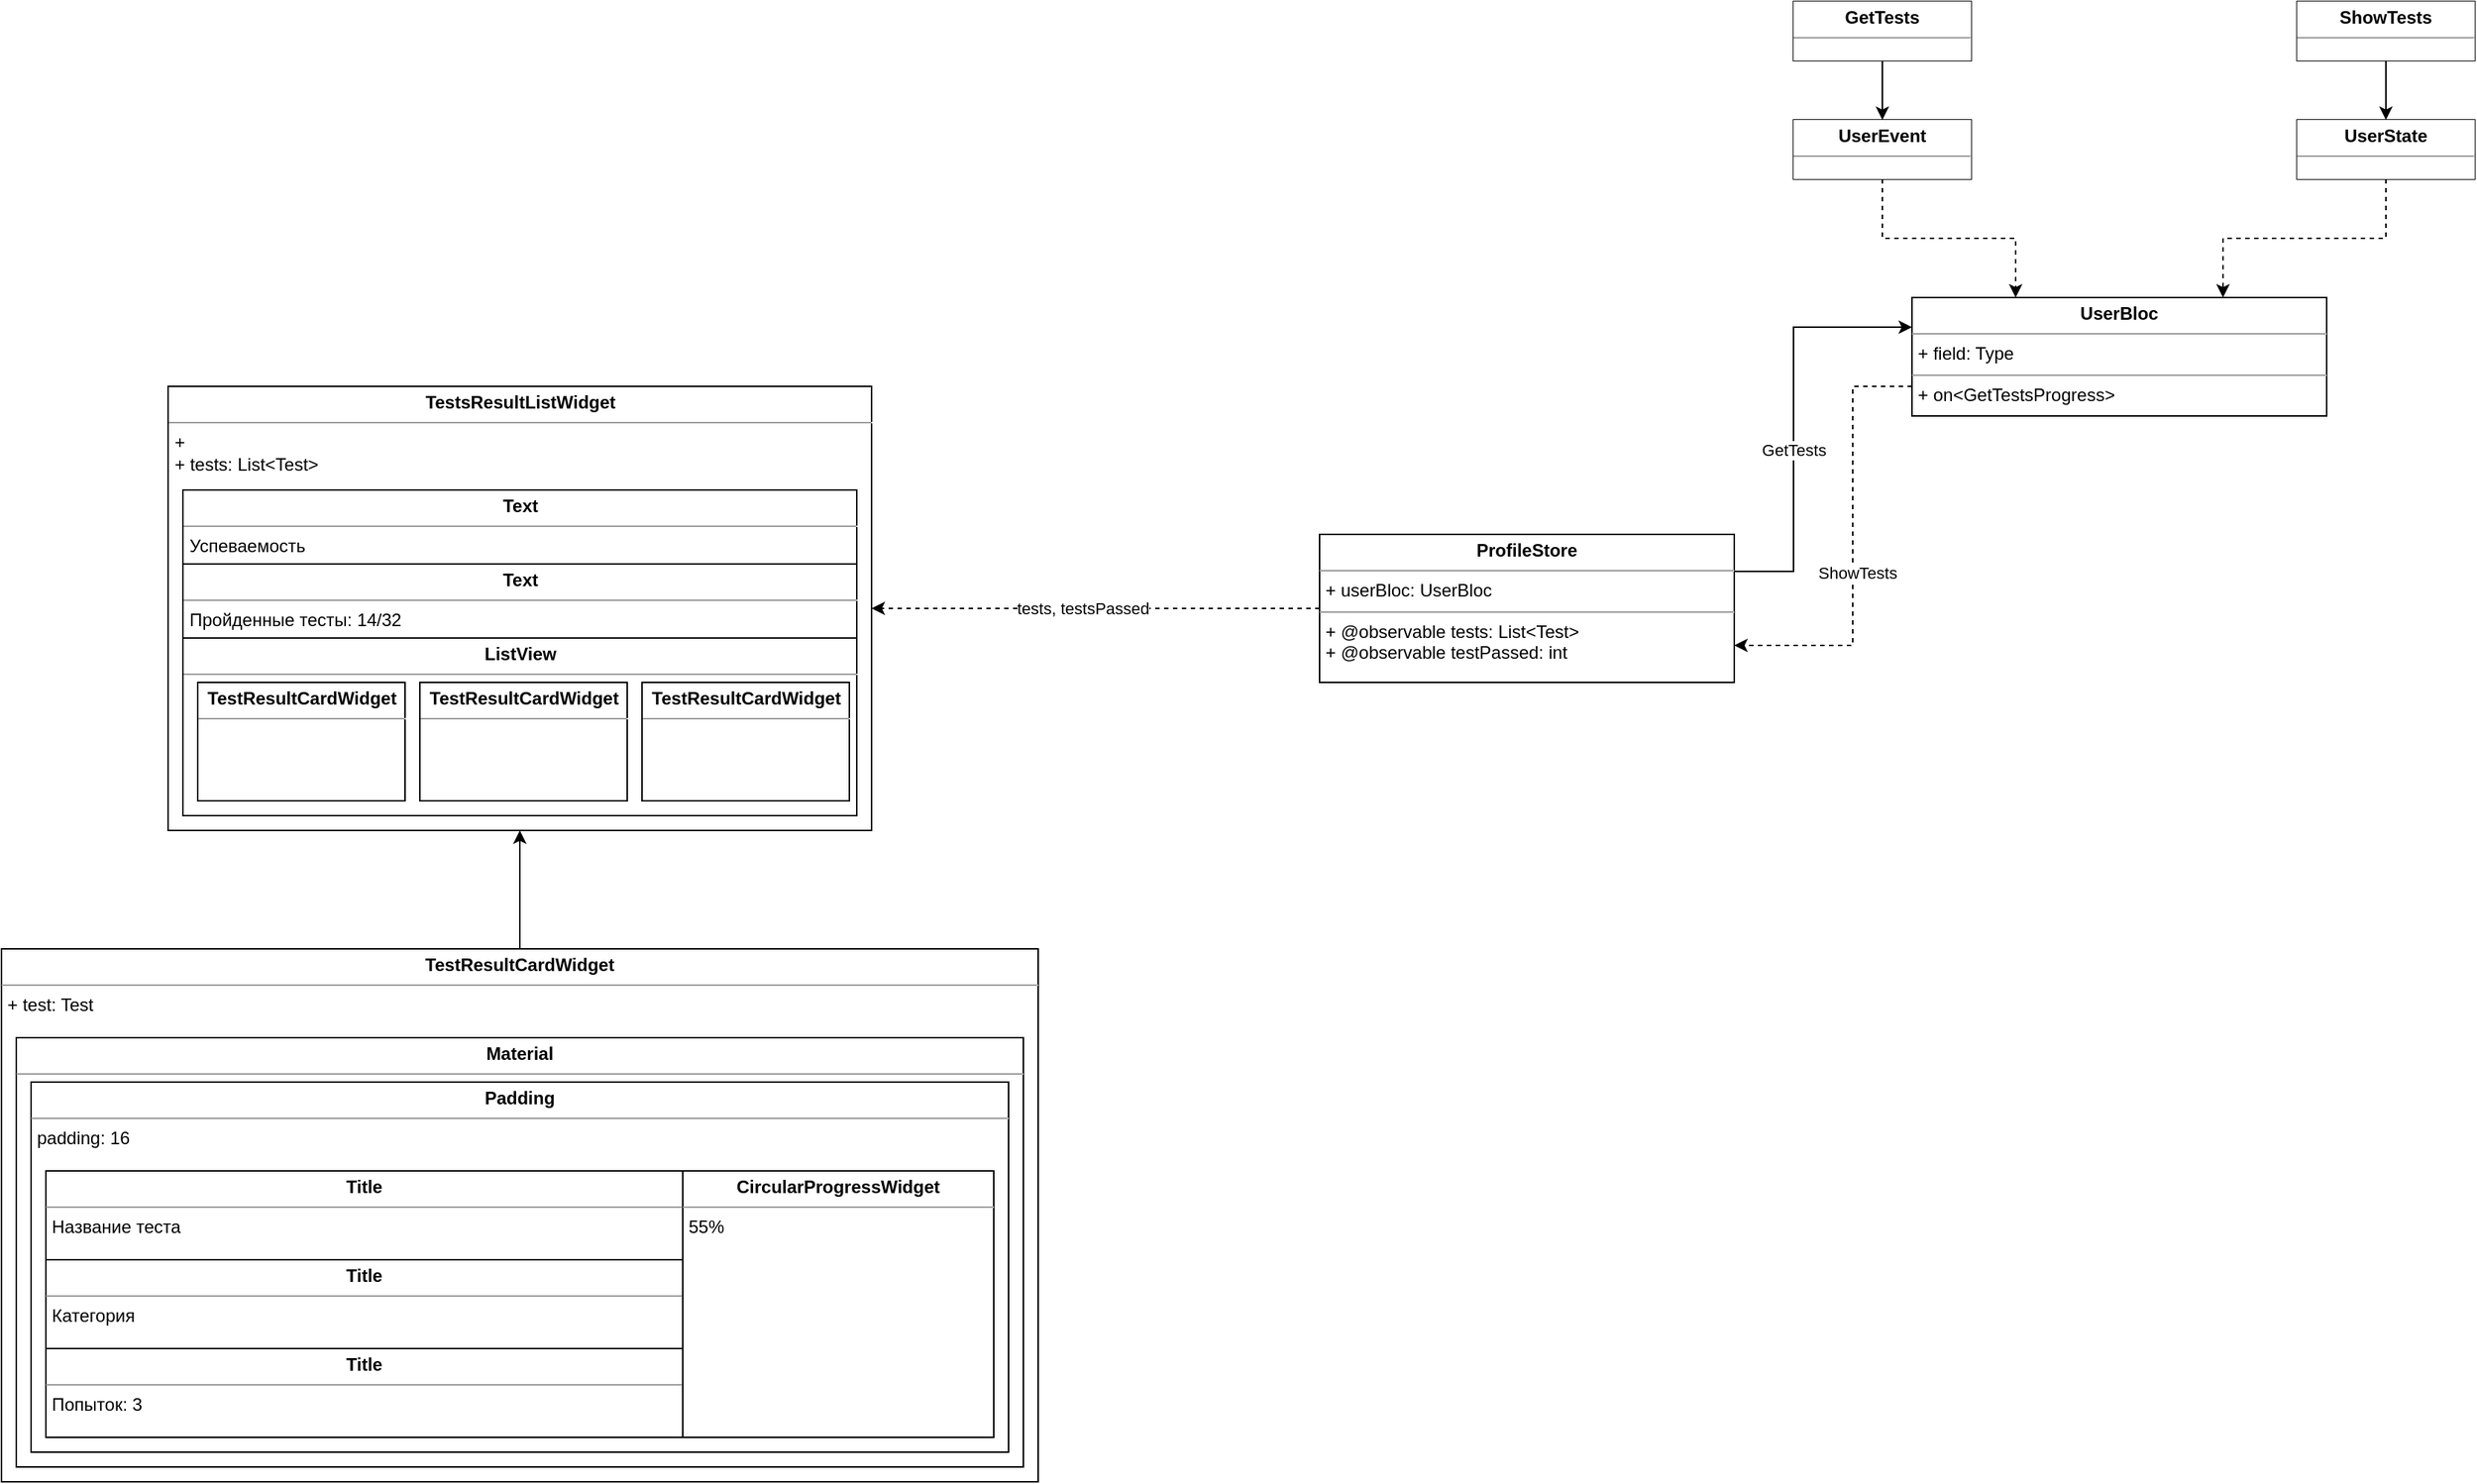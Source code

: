 <mxfile version="15.7.3" type="github">
  <diagram id="xYR68J1s75E41UTsU3Sb" name="Page-1">
    <mxGraphModel dx="4070" dy="2387" grid="1" gridSize="10" guides="1" tooltips="1" connect="1" arrows="1" fold="1" page="1" pageScale="1" pageWidth="850" pageHeight="1100" math="0" shadow="0">
      <root>
        <mxCell id="0" />
        <mxCell id="1" parent="0" />
        <mxCell id="SkxBmFmoDoxB2sdK75sk-4" style="edgeStyle=orthogonalEdgeStyle;rounded=0;orthogonalLoop=1;jettySize=auto;html=1;exitX=0;exitY=0.75;exitDx=0;exitDy=0;entryX=1;entryY=0.75;entryDx=0;entryDy=0;dashed=1;" edge="1" parent="1" source="9o35Me_9tluS2l3f0opZ-1" target="9o35Me_9tluS2l3f0opZ-11">
          <mxGeometry relative="1" as="geometry">
            <Array as="points">
              <mxPoint x="280" y="220" />
              <mxPoint x="280" y="395" />
            </Array>
          </mxGeometry>
        </mxCell>
        <mxCell id="SkxBmFmoDoxB2sdK75sk-5" value="ShowTests" style="edgeLabel;html=1;align=center;verticalAlign=middle;resizable=0;points=[];" vertex="1" connectable="0" parent="SkxBmFmoDoxB2sdK75sk-4">
          <mxGeometry x="0.121" y="3" relative="1" as="geometry">
            <mxPoint as="offset" />
          </mxGeometry>
        </mxCell>
        <mxCell id="9o35Me_9tluS2l3f0opZ-1" value="&lt;p style=&quot;margin: 0px ; margin-top: 4px ; text-align: center&quot;&gt;&lt;b&gt;UserBloc&lt;/b&gt;&lt;/p&gt;&lt;hr size=&quot;1&quot;&gt;&lt;p style=&quot;margin: 0px ; margin-left: 4px&quot;&gt;+ field: Type&lt;/p&gt;&lt;hr size=&quot;1&quot;&gt;&lt;p style=&quot;margin: 0px ; margin-left: 4px&quot;&gt;+ on&amp;lt;GetTestsProgress&amp;gt;&lt;/p&gt;" style="verticalAlign=top;align=left;overflow=fill;fontSize=12;fontFamily=Helvetica;html=1;" parent="1" vertex="1">
          <mxGeometry x="320" y="160" width="280" height="80" as="geometry" />
        </mxCell>
        <mxCell id="9o35Me_9tluS2l3f0opZ-6" style="edgeStyle=orthogonalEdgeStyle;rounded=0;orthogonalLoop=1;jettySize=auto;html=1;exitX=0.5;exitY=1;exitDx=0;exitDy=0;entryX=0.25;entryY=0;entryDx=0;entryDy=0;dashed=1;" parent="1" source="9o35Me_9tluS2l3f0opZ-2" target="9o35Me_9tluS2l3f0opZ-1" edge="1">
          <mxGeometry relative="1" as="geometry" />
        </mxCell>
        <mxCell id="9o35Me_9tluS2l3f0opZ-2" value="&lt;p style=&quot;margin: 0px ; margin-top: 4px ; text-align: center&quot;&gt;&lt;b&gt;UserEvent&lt;/b&gt;&lt;/p&gt;&lt;hr size=&quot;1&quot;&gt;&lt;p style=&quot;margin: 0px ; margin-left: 4px&quot;&gt;&lt;br&gt;&lt;/p&gt;" style="verticalAlign=top;align=left;overflow=fill;fontSize=12;fontFamily=Helvetica;html=1;fillColor=default;strokeColor=default;fontColor=default;labelBackgroundColor=default;" parent="1" vertex="1">
          <mxGeometry x="240" y="40" width="120" height="40" as="geometry" />
        </mxCell>
        <mxCell id="9o35Me_9tluS2l3f0opZ-7" style="edgeStyle=orthogonalEdgeStyle;rounded=0;orthogonalLoop=1;jettySize=auto;html=1;exitX=0.5;exitY=1;exitDx=0;exitDy=0;entryX=0.75;entryY=0;entryDx=0;entryDy=0;dashed=1;" parent="1" source="9o35Me_9tluS2l3f0opZ-3" target="9o35Me_9tluS2l3f0opZ-1" edge="1">
          <mxGeometry relative="1" as="geometry" />
        </mxCell>
        <mxCell id="9o35Me_9tluS2l3f0opZ-3" value="&lt;p style=&quot;margin: 0px ; margin-top: 4px ; text-align: center&quot;&gt;&lt;b&gt;UserState&lt;/b&gt;&lt;/p&gt;&lt;hr size=&quot;1&quot;&gt;&lt;p style=&quot;margin: 0px ; margin-left: 4px&quot;&gt;&lt;br&gt;&lt;/p&gt;" style="verticalAlign=top;align=left;overflow=fill;fontSize=12;fontFamily=Helvetica;html=1;fillColor=default;strokeColor=default;fontColor=default;labelBackgroundColor=default;" parent="1" vertex="1">
          <mxGeometry x="580" y="40" width="120" height="40" as="geometry" />
        </mxCell>
        <mxCell id="9o35Me_9tluS2l3f0opZ-10" style="edgeStyle=orthogonalEdgeStyle;rounded=0;orthogonalLoop=1;jettySize=auto;html=1;entryX=0.5;entryY=0;entryDx=0;entryDy=0;" parent="1" source="9o35Me_9tluS2l3f0opZ-9" target="9o35Me_9tluS2l3f0opZ-2" edge="1">
          <mxGeometry relative="1" as="geometry" />
        </mxCell>
        <mxCell id="9o35Me_9tluS2l3f0opZ-9" value="&lt;p style=&quot;margin: 0px ; margin-top: 4px ; text-align: center&quot;&gt;&lt;b&gt;GetTests&lt;/b&gt;&lt;/p&gt;&lt;hr size=&quot;1&quot;&gt;&lt;p style=&quot;margin: 0px ; margin-left: 4px&quot;&gt;&lt;br&gt;&lt;/p&gt;" style="verticalAlign=top;align=left;overflow=fill;fontSize=12;fontFamily=Helvetica;html=1;fillColor=default;strokeColor=default;fontColor=default;labelBackgroundColor=default;" parent="1" vertex="1">
          <mxGeometry x="240" y="-40" width="120" height="40" as="geometry" />
        </mxCell>
        <mxCell id="9o35Me_9tluS2l3f0opZ-12" style="edgeStyle=orthogonalEdgeStyle;rounded=0;orthogonalLoop=1;jettySize=auto;html=1;entryX=0;entryY=0.25;entryDx=0;entryDy=0;exitX=1;exitY=0.25;exitDx=0;exitDy=0;" parent="1" source="9o35Me_9tluS2l3f0opZ-11" target="9o35Me_9tluS2l3f0opZ-1" edge="1">
          <mxGeometry relative="1" as="geometry">
            <Array as="points">
              <mxPoint x="240" y="345" />
              <mxPoint x="240" y="180" />
            </Array>
          </mxGeometry>
        </mxCell>
        <mxCell id="9o35Me_9tluS2l3f0opZ-13" value="GetTests" style="edgeLabel;html=1;align=center;verticalAlign=middle;resizable=0;points=[];" parent="9o35Me_9tluS2l3f0opZ-12" vertex="1" connectable="0">
          <mxGeometry x="-0.143" relative="1" as="geometry">
            <mxPoint as="offset" />
          </mxGeometry>
        </mxCell>
        <mxCell id="SkxBmFmoDoxB2sdK75sk-1" style="edgeStyle=orthogonalEdgeStyle;rounded=0;orthogonalLoop=1;jettySize=auto;html=1;exitX=0;exitY=0.5;exitDx=0;exitDy=0;entryX=1;entryY=0.5;entryDx=0;entryDy=0;dashed=1;" edge="1" parent="1" source="9o35Me_9tluS2l3f0opZ-11" target="9o35Me_9tluS2l3f0opZ-23">
          <mxGeometry relative="1" as="geometry" />
        </mxCell>
        <mxCell id="SkxBmFmoDoxB2sdK75sk-6" value="tests, testsPassed" style="edgeLabel;html=1;align=center;verticalAlign=middle;resizable=0;points=[];" vertex="1" connectable="0" parent="SkxBmFmoDoxB2sdK75sk-1">
          <mxGeometry x="0.061" relative="1" as="geometry">
            <mxPoint as="offset" />
          </mxGeometry>
        </mxCell>
        <mxCell id="9o35Me_9tluS2l3f0opZ-11" value="&lt;p style=&quot;margin: 0px ; margin-top: 4px ; text-align: center&quot;&gt;&lt;b&gt;ProfileStore&lt;/b&gt;&lt;/p&gt;&lt;hr size=&quot;1&quot;&gt;&lt;p style=&quot;margin: 0px ; margin-left: 4px&quot;&gt;+ userBloc: UserBloc&lt;/p&gt;&lt;hr size=&quot;1&quot;&gt;&lt;p style=&quot;margin: 0px ; margin-left: 4px&quot;&gt;+ @observable tests: List&amp;lt;Test&amp;gt;&lt;/p&gt;&lt;p style=&quot;margin: 0px ; margin-left: 4px&quot;&gt;+ @observable testPassed: int&lt;br&gt;&lt;/p&gt;" style="verticalAlign=top;align=left;overflow=fill;fontSize=12;fontFamily=Helvetica;html=1;" parent="1" vertex="1">
          <mxGeometry x="-80" y="320" width="280" height="100" as="geometry" />
        </mxCell>
        <mxCell id="9o35Me_9tluS2l3f0opZ-31" style="edgeStyle=orthogonalEdgeStyle;rounded=0;orthogonalLoop=1;jettySize=auto;html=1;entryX=0.5;entryY=1;entryDx=0;entryDy=0;" parent="1" source="9o35Me_9tluS2l3f0opZ-14" target="9o35Me_9tluS2l3f0opZ-23" edge="1">
          <mxGeometry relative="1" as="geometry" />
        </mxCell>
        <mxCell id="9o35Me_9tluS2l3f0opZ-14" value="&lt;p style=&quot;margin: 0px ; margin-top: 4px ; text-align: center&quot;&gt;&lt;b&gt;TestResultCardWidget&lt;/b&gt;&lt;/p&gt;&lt;hr size=&quot;1&quot;&gt;&lt;p style=&quot;margin: 0px ; margin-left: 4px&quot;&gt;+ test: Test&lt;br&gt;&lt;/p&gt;" style="verticalAlign=top;align=left;overflow=fill;fontSize=12;fontFamily=Helvetica;html=1;" parent="1" vertex="1">
          <mxGeometry x="-970" y="600" width="700" height="360" as="geometry" />
        </mxCell>
        <mxCell id="9o35Me_9tluS2l3f0opZ-17" value="&lt;p style=&quot;margin: 0px ; margin-top: 4px ; text-align: center&quot;&gt;&lt;b&gt;Material&lt;/b&gt;&lt;/p&gt;&lt;hr size=&quot;1&quot;&gt;&lt;p style=&quot;margin: 0px ; margin-left: 4px&quot;&gt;&lt;br&gt;&lt;/p&gt;" style="verticalAlign=top;align=left;overflow=fill;fontSize=12;fontFamily=Helvetica;html=1;" parent="1" vertex="1">
          <mxGeometry x="-960" y="660" width="680" height="290" as="geometry" />
        </mxCell>
        <mxCell id="9o35Me_9tluS2l3f0opZ-18" value="&lt;p style=&quot;margin: 0px ; margin-top: 4px ; text-align: center&quot;&gt;&lt;b&gt;Padding&lt;/b&gt;&lt;/p&gt;&lt;hr size=&quot;1&quot;&gt;&lt;p style=&quot;margin: 0px ; margin-left: 4px&quot;&gt;padding: 16&lt;br&gt;&lt;/p&gt;" style="verticalAlign=top;align=left;overflow=fill;fontSize=12;fontFamily=Helvetica;html=1;" parent="1" vertex="1">
          <mxGeometry x="-950" y="690" width="660" height="250" as="geometry" />
        </mxCell>
        <mxCell id="9o35Me_9tluS2l3f0opZ-19" value="&lt;p style=&quot;margin: 0px ; margin-top: 4px ; text-align: center&quot;&gt;&lt;b&gt;Title&lt;/b&gt;&lt;/p&gt;&lt;hr size=&quot;1&quot;&gt;&lt;p style=&quot;margin: 0px ; margin-left: 4px&quot;&gt;Название теста&lt;br&gt;&lt;/p&gt;" style="verticalAlign=top;align=left;overflow=fill;fontSize=12;fontFamily=Helvetica;html=1;" parent="1" vertex="1">
          <mxGeometry x="-940" y="750" width="430" height="60" as="geometry" />
        </mxCell>
        <mxCell id="9o35Me_9tluS2l3f0opZ-20" value="&lt;p style=&quot;margin: 0px ; margin-top: 4px ; text-align: center&quot;&gt;&lt;b&gt;Title&lt;/b&gt;&lt;/p&gt;&lt;hr size=&quot;1&quot;&gt;&lt;p style=&quot;margin: 0px ; margin-left: 4px&quot;&gt;Категория&lt;br&gt;&lt;/p&gt;" style="verticalAlign=top;align=left;overflow=fill;fontSize=12;fontFamily=Helvetica;html=1;" parent="1" vertex="1">
          <mxGeometry x="-940" y="810" width="430" height="60" as="geometry" />
        </mxCell>
        <mxCell id="9o35Me_9tluS2l3f0opZ-21" value="&lt;p style=&quot;margin: 0px ; margin-top: 4px ; text-align: center&quot;&gt;&lt;b&gt;Title&lt;/b&gt;&lt;/p&gt;&lt;hr size=&quot;1&quot;&gt;&lt;p style=&quot;margin: 0px ; margin-left: 4px&quot;&gt;Попыток: 3&lt;br&gt;&lt;/p&gt;" style="verticalAlign=top;align=left;overflow=fill;fontSize=12;fontFamily=Helvetica;html=1;" parent="1" vertex="1">
          <mxGeometry x="-940" y="870" width="430" height="60" as="geometry" />
        </mxCell>
        <mxCell id="9o35Me_9tluS2l3f0opZ-22" value="&lt;p style=&quot;margin: 0px ; margin-top: 4px ; text-align: center&quot;&gt;&lt;b&gt;CircularProgressWidget&lt;/b&gt;&lt;br&gt;&lt;/p&gt;&lt;hr size=&quot;1&quot;&gt;&lt;p style=&quot;margin: 0px ; margin-left: 4px&quot;&gt;55%&lt;br&gt;&lt;/p&gt;" style="verticalAlign=top;align=left;overflow=fill;fontSize=12;fontFamily=Helvetica;html=1;" parent="1" vertex="1">
          <mxGeometry x="-510" y="750" width="210" height="180" as="geometry" />
        </mxCell>
        <mxCell id="9o35Me_9tluS2l3f0opZ-23" value="&lt;p style=&quot;margin: 0px ; margin-top: 4px ; text-align: center&quot;&gt;&lt;b&gt;TestsResultListWidget&lt;/b&gt;&lt;/p&gt;&lt;hr size=&quot;1&quot;&gt;&lt;p style=&quot;margin: 0px ; margin-left: 4px&quot;&gt;+ &lt;br&gt;&lt;/p&gt;&lt;p style=&quot;margin: 0px ; margin-left: 4px&quot;&gt;+ tests: List&amp;lt;Test&amp;gt;&lt;br&gt;&lt;/p&gt;" style="verticalAlign=top;align=left;overflow=fill;fontSize=12;fontFamily=Helvetica;html=1;" parent="1" vertex="1">
          <mxGeometry x="-857.5" y="220" width="475" height="300" as="geometry" />
        </mxCell>
        <mxCell id="9o35Me_9tluS2l3f0opZ-24" value="&lt;p style=&quot;margin: 0px ; margin-top: 4px ; text-align: center&quot;&gt;&lt;b&gt;Text&lt;/b&gt;&lt;/p&gt;&lt;hr size=&quot;1&quot;&gt;&lt;p style=&quot;margin: 0px ; margin-left: 4px&quot;&gt;Успеваемость&lt;br&gt;&lt;/p&gt;" style="verticalAlign=top;align=left;overflow=fill;fontSize=12;fontFamily=Helvetica;html=1;" parent="1" vertex="1">
          <mxGeometry x="-847.5" y="290" width="455" height="50" as="geometry" />
        </mxCell>
        <mxCell id="9o35Me_9tluS2l3f0opZ-25" value="&lt;p style=&quot;margin: 0px ; margin-top: 4px ; text-align: center&quot;&gt;&lt;b&gt;Text&lt;/b&gt;&lt;/p&gt;&lt;hr size=&quot;1&quot;&gt;&lt;p style=&quot;margin: 0px ; margin-left: 4px&quot;&gt;Пройденные тесты: 14/32&lt;br&gt;&lt;/p&gt;" style="verticalAlign=top;align=left;overflow=fill;fontSize=12;fontFamily=Helvetica;html=1;" parent="1" vertex="1">
          <mxGeometry x="-847.5" y="340" width="455" height="50" as="geometry" />
        </mxCell>
        <mxCell id="9o35Me_9tluS2l3f0opZ-26" value="&lt;p style=&quot;margin: 0px ; margin-top: 4px ; text-align: center&quot;&gt;&lt;b&gt;ListView&lt;/b&gt;&lt;/p&gt;&lt;hr size=&quot;1&quot;&gt;&lt;p style=&quot;margin: 0px ; margin-left: 4px&quot;&gt;&lt;br&gt;&lt;/p&gt;" style="verticalAlign=top;align=left;overflow=fill;fontSize=12;fontFamily=Helvetica;html=1;" parent="1" vertex="1">
          <mxGeometry x="-847.5" y="390" width="455" height="120" as="geometry" />
        </mxCell>
        <mxCell id="9o35Me_9tluS2l3f0opZ-27" value="&lt;p style=&quot;margin: 0px ; margin-top: 4px ; text-align: center&quot;&gt;&lt;b&gt;TestResultCardWidget&lt;/b&gt;&lt;/p&gt;&lt;hr size=&quot;1&quot;&gt;&lt;p style=&quot;margin: 0px ; margin-left: 4px&quot;&gt;&lt;br&gt;&lt;/p&gt;" style="verticalAlign=top;align=left;overflow=fill;fontSize=12;fontFamily=Helvetica;html=1;" parent="1" vertex="1">
          <mxGeometry x="-837.5" y="420" width="140" height="80" as="geometry" />
        </mxCell>
        <mxCell id="9o35Me_9tluS2l3f0opZ-28" value="&lt;p style=&quot;margin: 0px ; margin-top: 4px ; text-align: center&quot;&gt;&lt;b&gt;TestResultCardWidget&lt;/b&gt;&lt;/p&gt;&lt;hr size=&quot;1&quot;&gt;&lt;p style=&quot;margin: 0px ; margin-left: 4px&quot;&gt;&lt;br&gt;&lt;/p&gt;" style="verticalAlign=top;align=left;overflow=fill;fontSize=12;fontFamily=Helvetica;html=1;" parent="1" vertex="1">
          <mxGeometry x="-687.5" y="420" width="140" height="80" as="geometry" />
        </mxCell>
        <mxCell id="9o35Me_9tluS2l3f0opZ-29" value="&lt;p style=&quot;margin: 0px ; margin-top: 4px ; text-align: center&quot;&gt;&lt;b&gt;TestResultCardWidget&lt;/b&gt;&lt;/p&gt;&lt;hr size=&quot;1&quot;&gt;&lt;p style=&quot;margin: 0px ; margin-left: 4px&quot;&gt;&lt;br&gt;&lt;/p&gt;" style="verticalAlign=top;align=left;overflow=fill;fontSize=12;fontFamily=Helvetica;html=1;" parent="1" vertex="1">
          <mxGeometry x="-537.5" y="420" width="140" height="80" as="geometry" />
        </mxCell>
        <mxCell id="SkxBmFmoDoxB2sdK75sk-3" style="edgeStyle=orthogonalEdgeStyle;rounded=0;orthogonalLoop=1;jettySize=auto;html=1;entryX=0.5;entryY=0;entryDx=0;entryDy=0;" edge="1" parent="1" source="SkxBmFmoDoxB2sdK75sk-2" target="9o35Me_9tluS2l3f0opZ-3">
          <mxGeometry relative="1" as="geometry" />
        </mxCell>
        <mxCell id="SkxBmFmoDoxB2sdK75sk-2" value="&lt;p style=&quot;margin: 0px ; margin-top: 4px ; text-align: center&quot;&gt;&lt;b&gt;ShowTests&lt;/b&gt;&lt;br&gt;&lt;/p&gt;&lt;hr size=&quot;1&quot;&gt;&lt;p style=&quot;margin: 0px ; margin-left: 4px&quot;&gt;&lt;br&gt;&lt;/p&gt;" style="verticalAlign=top;align=left;overflow=fill;fontSize=12;fontFamily=Helvetica;html=1;fillColor=default;strokeColor=default;fontColor=default;labelBackgroundColor=default;" vertex="1" parent="1">
          <mxGeometry x="580" y="-40" width="120" height="40" as="geometry" />
        </mxCell>
      </root>
    </mxGraphModel>
  </diagram>
</mxfile>
